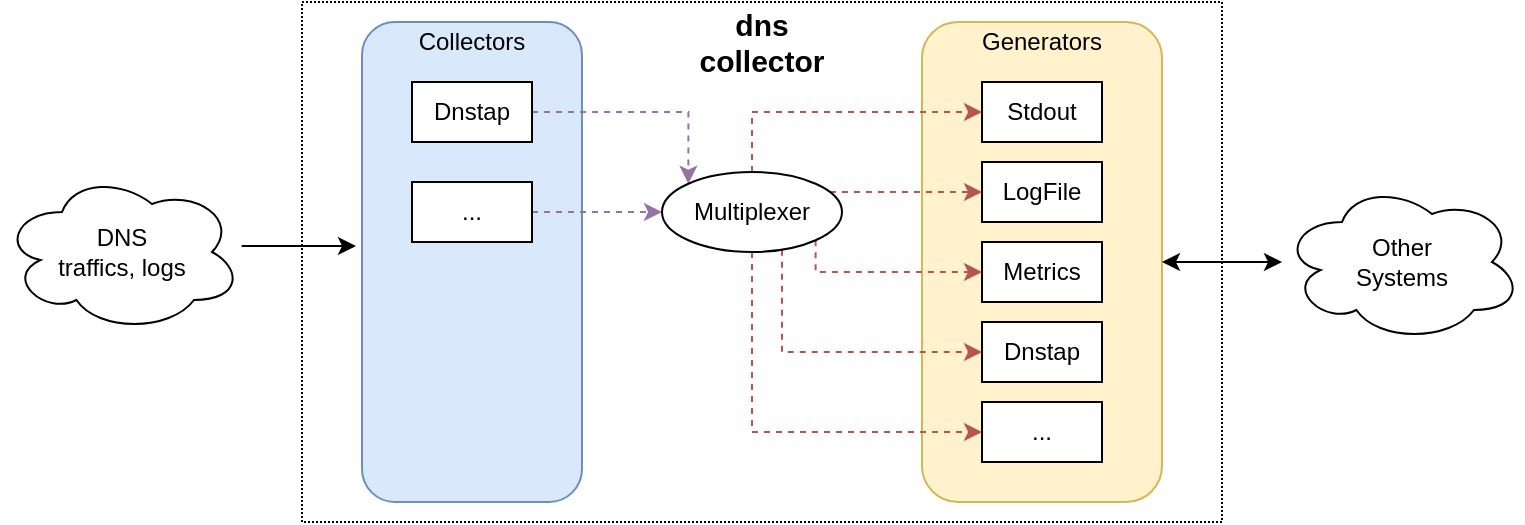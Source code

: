 <mxfile version="14.6.13" type="device"><diagram id="ufO1G3qEnvI_ADMoatvI" name="Page-1"><mxGraphModel dx="1422" dy="847" grid="1" gridSize="10" guides="1" tooltips="1" connect="1" arrows="1" fold="1" page="1" pageScale="1" pageWidth="850" pageHeight="1100" math="0" shadow="0"><root><mxCell id="0"/><mxCell id="1" parent="0"/><mxCell id="Bz5Tm2sbpXWNn8aAGj9C-1" value="" style="rounded=0;whiteSpace=wrap;html=1;dashed=1;dashPattern=1 1;" parent="1" vertex="1"><mxGeometry x="200" y="290" width="460" height="260" as="geometry"/></mxCell><mxCell id="Bz5Tm2sbpXWNn8aAGj9C-2" value="&lt;b style=&quot;font-size: 15px&quot;&gt;dns&lt;br&gt;collector&lt;/b&gt;" style="text;html=1;strokeColor=none;fillColor=none;align=center;verticalAlign=middle;whiteSpace=wrap;rounded=0;" parent="1" vertex="1"><mxGeometry x="390" y="300" width="80" height="20" as="geometry"/></mxCell><mxCell id="Bz5Tm2sbpXWNn8aAGj9C-3" value="" style="rounded=1;whiteSpace=wrap;html=1;fillColor=#dae8fc;strokeColor=#6c8ebf;" parent="1" vertex="1"><mxGeometry x="230" y="300" width="110" height="240" as="geometry"/></mxCell><mxCell id="Bz5Tm2sbpXWNn8aAGj9C-4" value="Collectors" style="text;html=1;strokeColor=none;fillColor=none;align=center;verticalAlign=middle;whiteSpace=wrap;rounded=0;" parent="1" vertex="1"><mxGeometry x="265" y="300" width="40" height="20" as="geometry"/></mxCell><mxCell id="Bz5Tm2sbpXWNn8aAGj9C-5" value="" style="rounded=1;whiteSpace=wrap;html=1;fillColor=#fff2cc;strokeColor=#d6b656;" parent="1" vertex="1"><mxGeometry x="510" y="300" width="120" height="240" as="geometry"/></mxCell><mxCell id="Bz5Tm2sbpXWNn8aAGj9C-6" value="Generators" style="text;html=1;strokeColor=none;fillColor=none;align=center;verticalAlign=middle;whiteSpace=wrap;rounded=0;" parent="1" vertex="1"><mxGeometry x="550" y="300" width="40" height="20" as="geometry"/></mxCell><mxCell id="Bz5Tm2sbpXWNn8aAGj9C-14" style="edgeStyle=orthogonalEdgeStyle;rounded=0;orthogonalLoop=1;jettySize=auto;html=1;entryX=0;entryY=0;entryDx=0;entryDy=0;dashed=1;fillColor=#e1d5e7;strokeColor=#9673a6;" parent="1" source="Bz5Tm2sbpXWNn8aAGj9C-7" target="Bz5Tm2sbpXWNn8aAGj9C-13" edge="1"><mxGeometry relative="1" as="geometry"><Array as="points"><mxPoint x="393" y="345"/></Array></mxGeometry></mxCell><mxCell id="Bz5Tm2sbpXWNn8aAGj9C-7" value="Dnstap" style="rounded=0;whiteSpace=wrap;html=1;" parent="1" vertex="1"><mxGeometry x="255" y="330" width="60" height="30" as="geometry"/></mxCell><mxCell id="Bz5Tm2sbpXWNn8aAGj9C-8" value="Stdout" style="rounded=0;whiteSpace=wrap;html=1;" parent="1" vertex="1"><mxGeometry x="540" y="330" width="60" height="30" as="geometry"/></mxCell><mxCell id="Bz5Tm2sbpXWNn8aAGj9C-9" value="LogFile" style="rounded=0;whiteSpace=wrap;html=1;" parent="1" vertex="1"><mxGeometry x="540" y="370" width="60" height="30" as="geometry"/></mxCell><mxCell id="Bz5Tm2sbpXWNn8aAGj9C-15" style="edgeStyle=orthogonalEdgeStyle;rounded=0;orthogonalLoop=1;jettySize=auto;html=1;entryX=0;entryY=0.5;entryDx=0;entryDy=0;dashed=1;fillColor=#e1d5e7;strokeColor=#9673a6;" parent="1" source="Bz5Tm2sbpXWNn8aAGj9C-10" target="Bz5Tm2sbpXWNn8aAGj9C-13" edge="1"><mxGeometry relative="1" as="geometry"/></mxCell><mxCell id="Bz5Tm2sbpXWNn8aAGj9C-10" value="..." style="rounded=0;whiteSpace=wrap;html=1;" parent="1" vertex="1"><mxGeometry x="255" y="380" width="60" height="30" as="geometry"/></mxCell><mxCell id="Bz5Tm2sbpXWNn8aAGj9C-11" value="Metrics" style="rounded=0;whiteSpace=wrap;html=1;" parent="1" vertex="1"><mxGeometry x="540" y="410" width="60" height="30" as="geometry"/></mxCell><mxCell id="Bz5Tm2sbpXWNn8aAGj9C-12" value="Dnstap" style="rounded=0;whiteSpace=wrap;html=1;" parent="1" vertex="1"><mxGeometry x="540" y="450" width="60" height="30" as="geometry"/></mxCell><mxCell id="Bz5Tm2sbpXWNn8aAGj9C-16" style="edgeStyle=orthogonalEdgeStyle;rounded=0;orthogonalLoop=1;jettySize=auto;html=1;entryX=0;entryY=0.5;entryDx=0;entryDy=0;dashed=1;fillColor=#f8cecc;strokeColor=#b85450;" parent="1" source="Bz5Tm2sbpXWNn8aAGj9C-13" target="Bz5Tm2sbpXWNn8aAGj9C-8" edge="1"><mxGeometry relative="1" as="geometry"><Array as="points"><mxPoint x="425" y="345"/></Array></mxGeometry></mxCell><mxCell id="Bz5Tm2sbpXWNn8aAGj9C-17" style="edgeStyle=orthogonalEdgeStyle;rounded=0;orthogonalLoop=1;jettySize=auto;html=1;entryX=0;entryY=0.5;entryDx=0;entryDy=0;dashed=1;fillColor=#f8cecc;strokeColor=#b85450;" parent="1" source="Bz5Tm2sbpXWNn8aAGj9C-13" target="Bz5Tm2sbpXWNn8aAGj9C-9" edge="1"><mxGeometry relative="1" as="geometry"><Array as="points"><mxPoint x="480" y="385"/><mxPoint x="480" y="385"/></Array></mxGeometry></mxCell><mxCell id="Bz5Tm2sbpXWNn8aAGj9C-18" style="edgeStyle=orthogonalEdgeStyle;rounded=0;orthogonalLoop=1;jettySize=auto;html=1;entryX=0;entryY=0.5;entryDx=0;entryDy=0;exitX=1;exitY=1;exitDx=0;exitDy=0;dashed=1;fillColor=#f8cecc;strokeColor=#b85450;" parent="1" source="Bz5Tm2sbpXWNn8aAGj9C-13" target="Bz5Tm2sbpXWNn8aAGj9C-11" edge="1"><mxGeometry relative="1" as="geometry"><Array as="points"><mxPoint x="457" y="425"/></Array></mxGeometry></mxCell><mxCell id="Bz5Tm2sbpXWNn8aAGj9C-19" style="edgeStyle=orthogonalEdgeStyle;rounded=0;orthogonalLoop=1;jettySize=auto;html=1;entryX=0;entryY=0.5;entryDx=0;entryDy=0;fillColor=#f8cecc;strokeColor=#b85450;dashed=1;" parent="1" source="Bz5Tm2sbpXWNn8aAGj9C-13" target="Bz5Tm2sbpXWNn8aAGj9C-12" edge="1"><mxGeometry relative="1" as="geometry"><Array as="points"><mxPoint x="440" y="465"/></Array></mxGeometry></mxCell><mxCell id="-3yZR6oxpWMJixMdDyJA-2" style="edgeStyle=orthogonalEdgeStyle;rounded=0;orthogonalLoop=1;jettySize=auto;html=1;entryX=0;entryY=0.5;entryDx=0;entryDy=0;fillColor=#f8cecc;strokeColor=#b85450;dashed=1;" edge="1" parent="1" source="Bz5Tm2sbpXWNn8aAGj9C-13" target="-3yZR6oxpWMJixMdDyJA-1"><mxGeometry relative="1" as="geometry"><Array as="points"><mxPoint x="425" y="505"/></Array></mxGeometry></mxCell><mxCell id="Bz5Tm2sbpXWNn8aAGj9C-13" value="Multiplexer" style="ellipse;whiteSpace=wrap;html=1;" parent="1" vertex="1"><mxGeometry x="380" y="375" width="90" height="40" as="geometry"/></mxCell><mxCell id="Bz5Tm2sbpXWNn8aAGj9C-21" style="edgeStyle=orthogonalEdgeStyle;rounded=0;orthogonalLoop=1;jettySize=auto;html=1;" parent="1" source="Bz5Tm2sbpXWNn8aAGj9C-22" edge="1"><mxGeometry relative="1" as="geometry"><mxPoint x="140" y="370.0" as="sourcePoint"/><Array as="points"><mxPoint x="190" y="412"/><mxPoint x="190" y="412"/></Array><mxPoint x="227" y="412" as="targetPoint"/></mxGeometry></mxCell><mxCell id="Bz5Tm2sbpXWNn8aAGj9C-22" value="DNS&lt;br&gt;traffics, logs" style="ellipse;shape=cloud;whiteSpace=wrap;html=1;" parent="1" vertex="1"><mxGeometry x="50" y="375" width="120" height="80" as="geometry"/></mxCell><mxCell id="Bz5Tm2sbpXWNn8aAGj9C-25" style="edgeStyle=orthogonalEdgeStyle;rounded=0;orthogonalLoop=1;jettySize=auto;html=1;entryX=1;entryY=0.5;entryDx=0;entryDy=0;startArrow=classic;startFill=1;" parent="1" source="Bz5Tm2sbpXWNn8aAGj9C-24" target="Bz5Tm2sbpXWNn8aAGj9C-5" edge="1"><mxGeometry relative="1" as="geometry"/></mxCell><mxCell id="Bz5Tm2sbpXWNn8aAGj9C-24" value="Other&lt;br&gt;Systems" style="ellipse;shape=cloud;whiteSpace=wrap;html=1;" parent="1" vertex="1"><mxGeometry x="690" y="380" width="120" height="80" as="geometry"/></mxCell><mxCell id="-3yZR6oxpWMJixMdDyJA-1" value="..." style="rounded=0;whiteSpace=wrap;html=1;" vertex="1" parent="1"><mxGeometry x="540" y="490" width="60" height="30" as="geometry"/></mxCell></root></mxGraphModel></diagram></mxfile>
